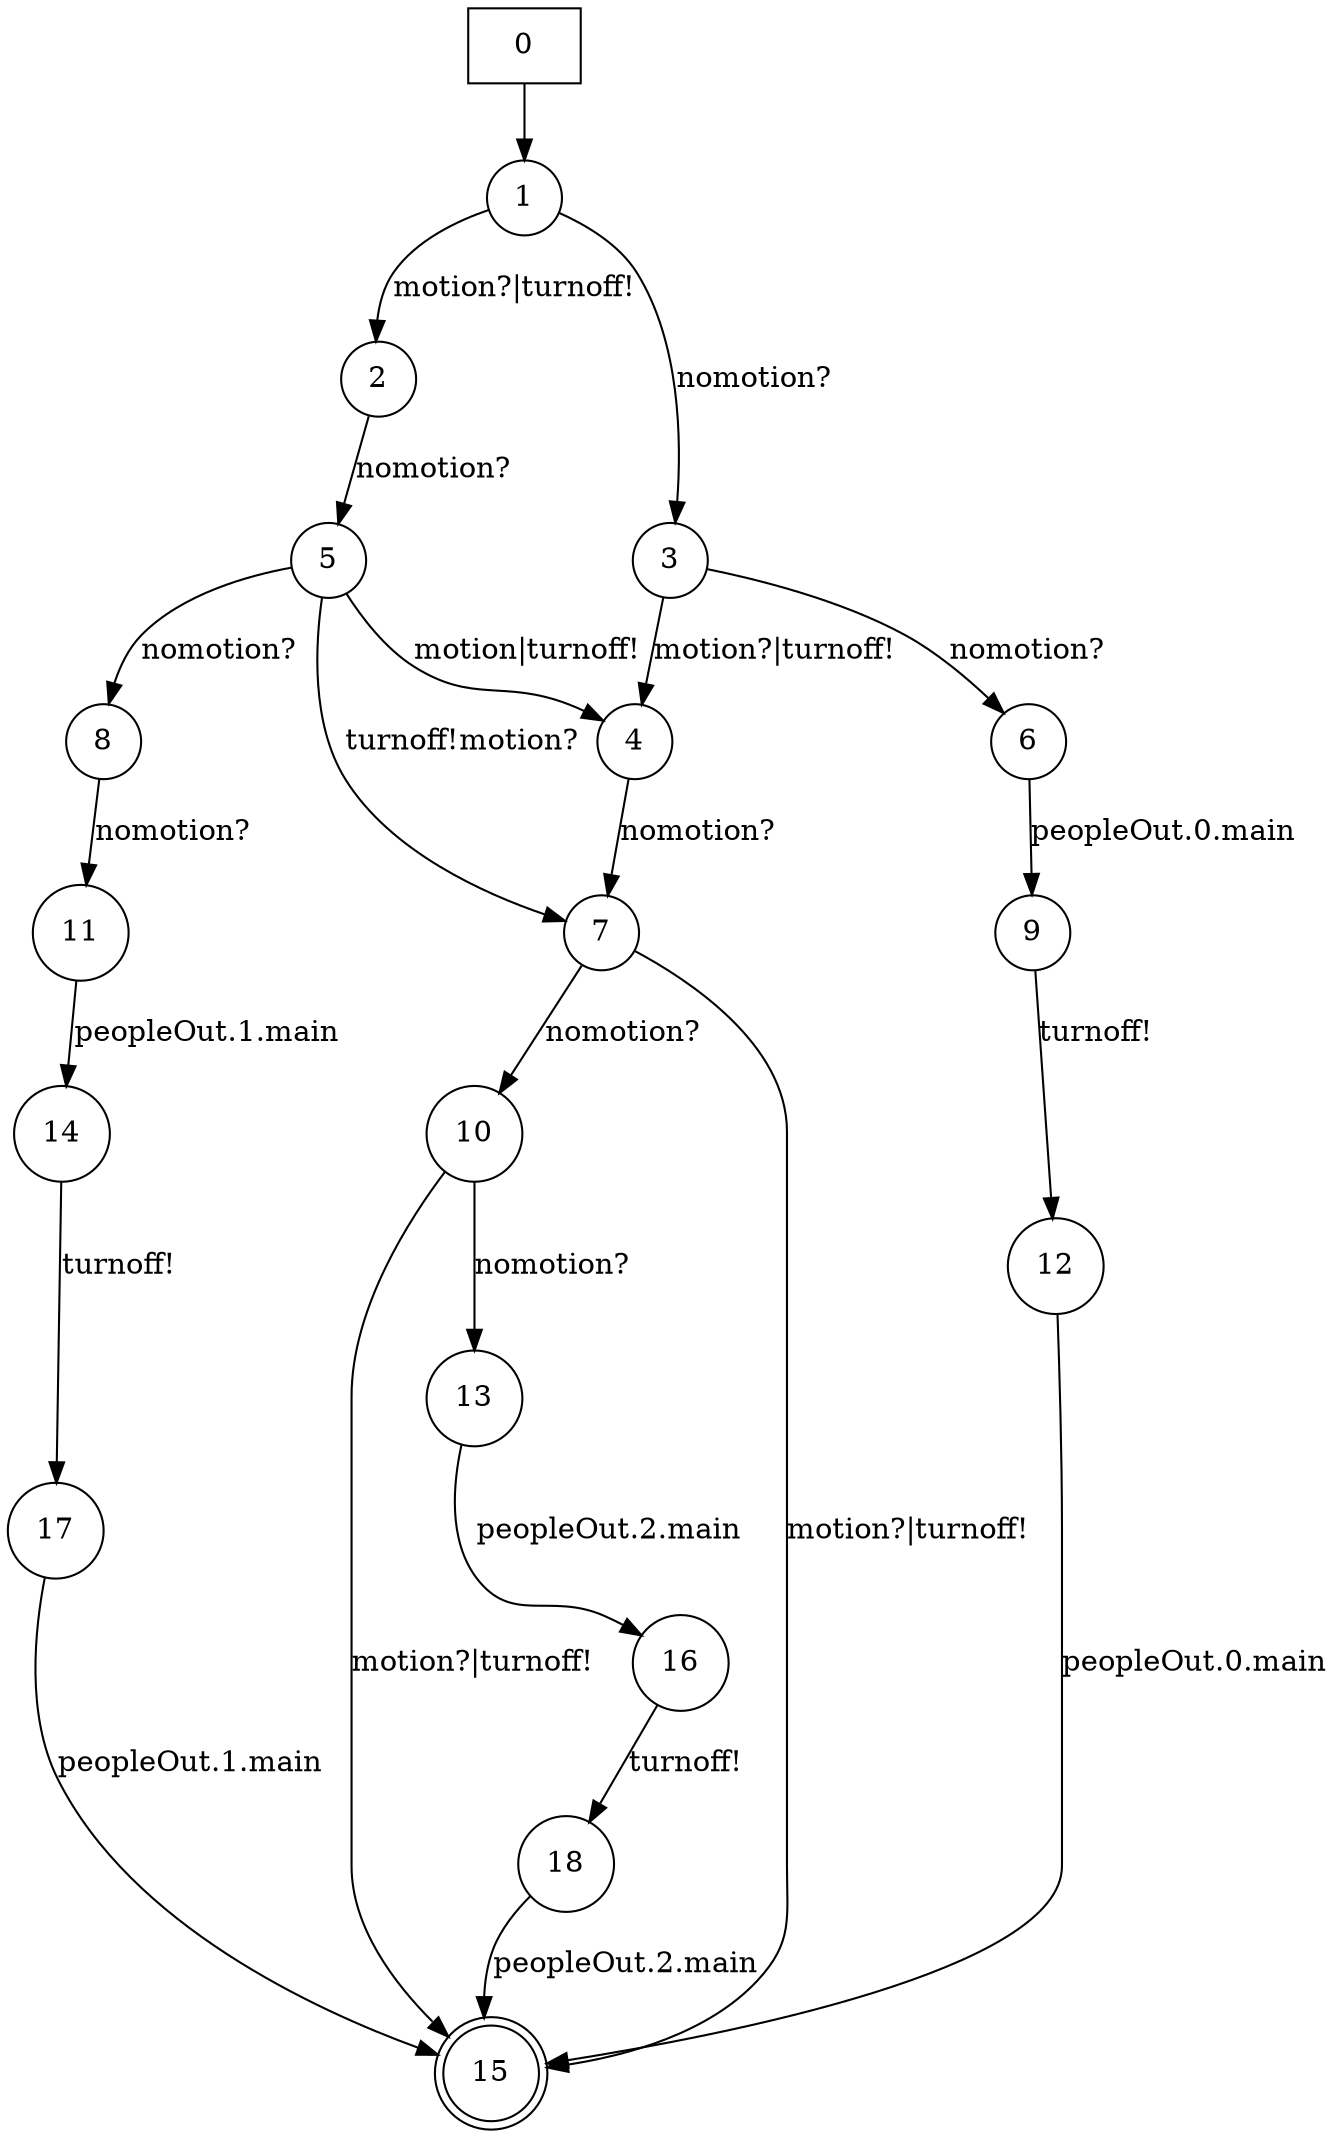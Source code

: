 digraph Automaton {
initial [shape=box,label="0"];
1 [shape=circle,label="1"]
2 [shape=circle,label="2"]
3 [shape=circle,label="3"]
4 [shape=circle,label="4"]
5 [shape=circle,label="5"]
6 [shape=circle,label="6"]
7 [shape=circle,label="7"]
8 [shape=circle,label="8"]
9 [shape=circle,label="9"]
10 [shape=circle,label="10"]
11 [shape=circle,label="11"]
12 [shape=circle,label="12"]
13 [shape=circle,label="13"]
14 [shape=circle,label="14"]
15 [shape=doublecircle,label="15"]
16 [shape=circle,label="16"]
17 [shape=circle,label="17"]
18 [shape=circle,label="18"]
initial -> 1
1 -> 2 [label="motion?|turnoff!"]
1 -> 3 [label="nomotion?"]
2 -> 5 [label="nomotion?"]
3 -> 4 [label="motion?|turnoff!"]
3 -> 6 [label="nomotion?"]
4 -> 7 [label="nomotion?"]
5 -> 4 [label="motion|turnoff!"]
5 -> 7 [label="turnoff!motion?"]
5 -> 8 [label="nomotion?"]
6 -> 9 [label="peopleOut.0.main"]
7 -> 10 [label="nomotion?"]
7 -> 15 [label="motion?|turnoff!"]
8 -> 11 [label="nomotion?"]
9 -> 12 [label="turnoff!"]
10 -> 15 [label="motion?|turnoff!"]
10 -> 13 [label="nomotion?"]
11 -> 14 [label="peopleOut.1.main"]
12 -> 15 [label="peopleOut.0.main"]
13 -> 16 [label="peopleOut.2.main"]
14 -> 17 [label="turnoff!"]
16 -> 18 [label="turnoff!"]
17 -> 15 [label="peopleOut.1.main"]
18 -> 15 [label="peopleOut.2.main"]
}